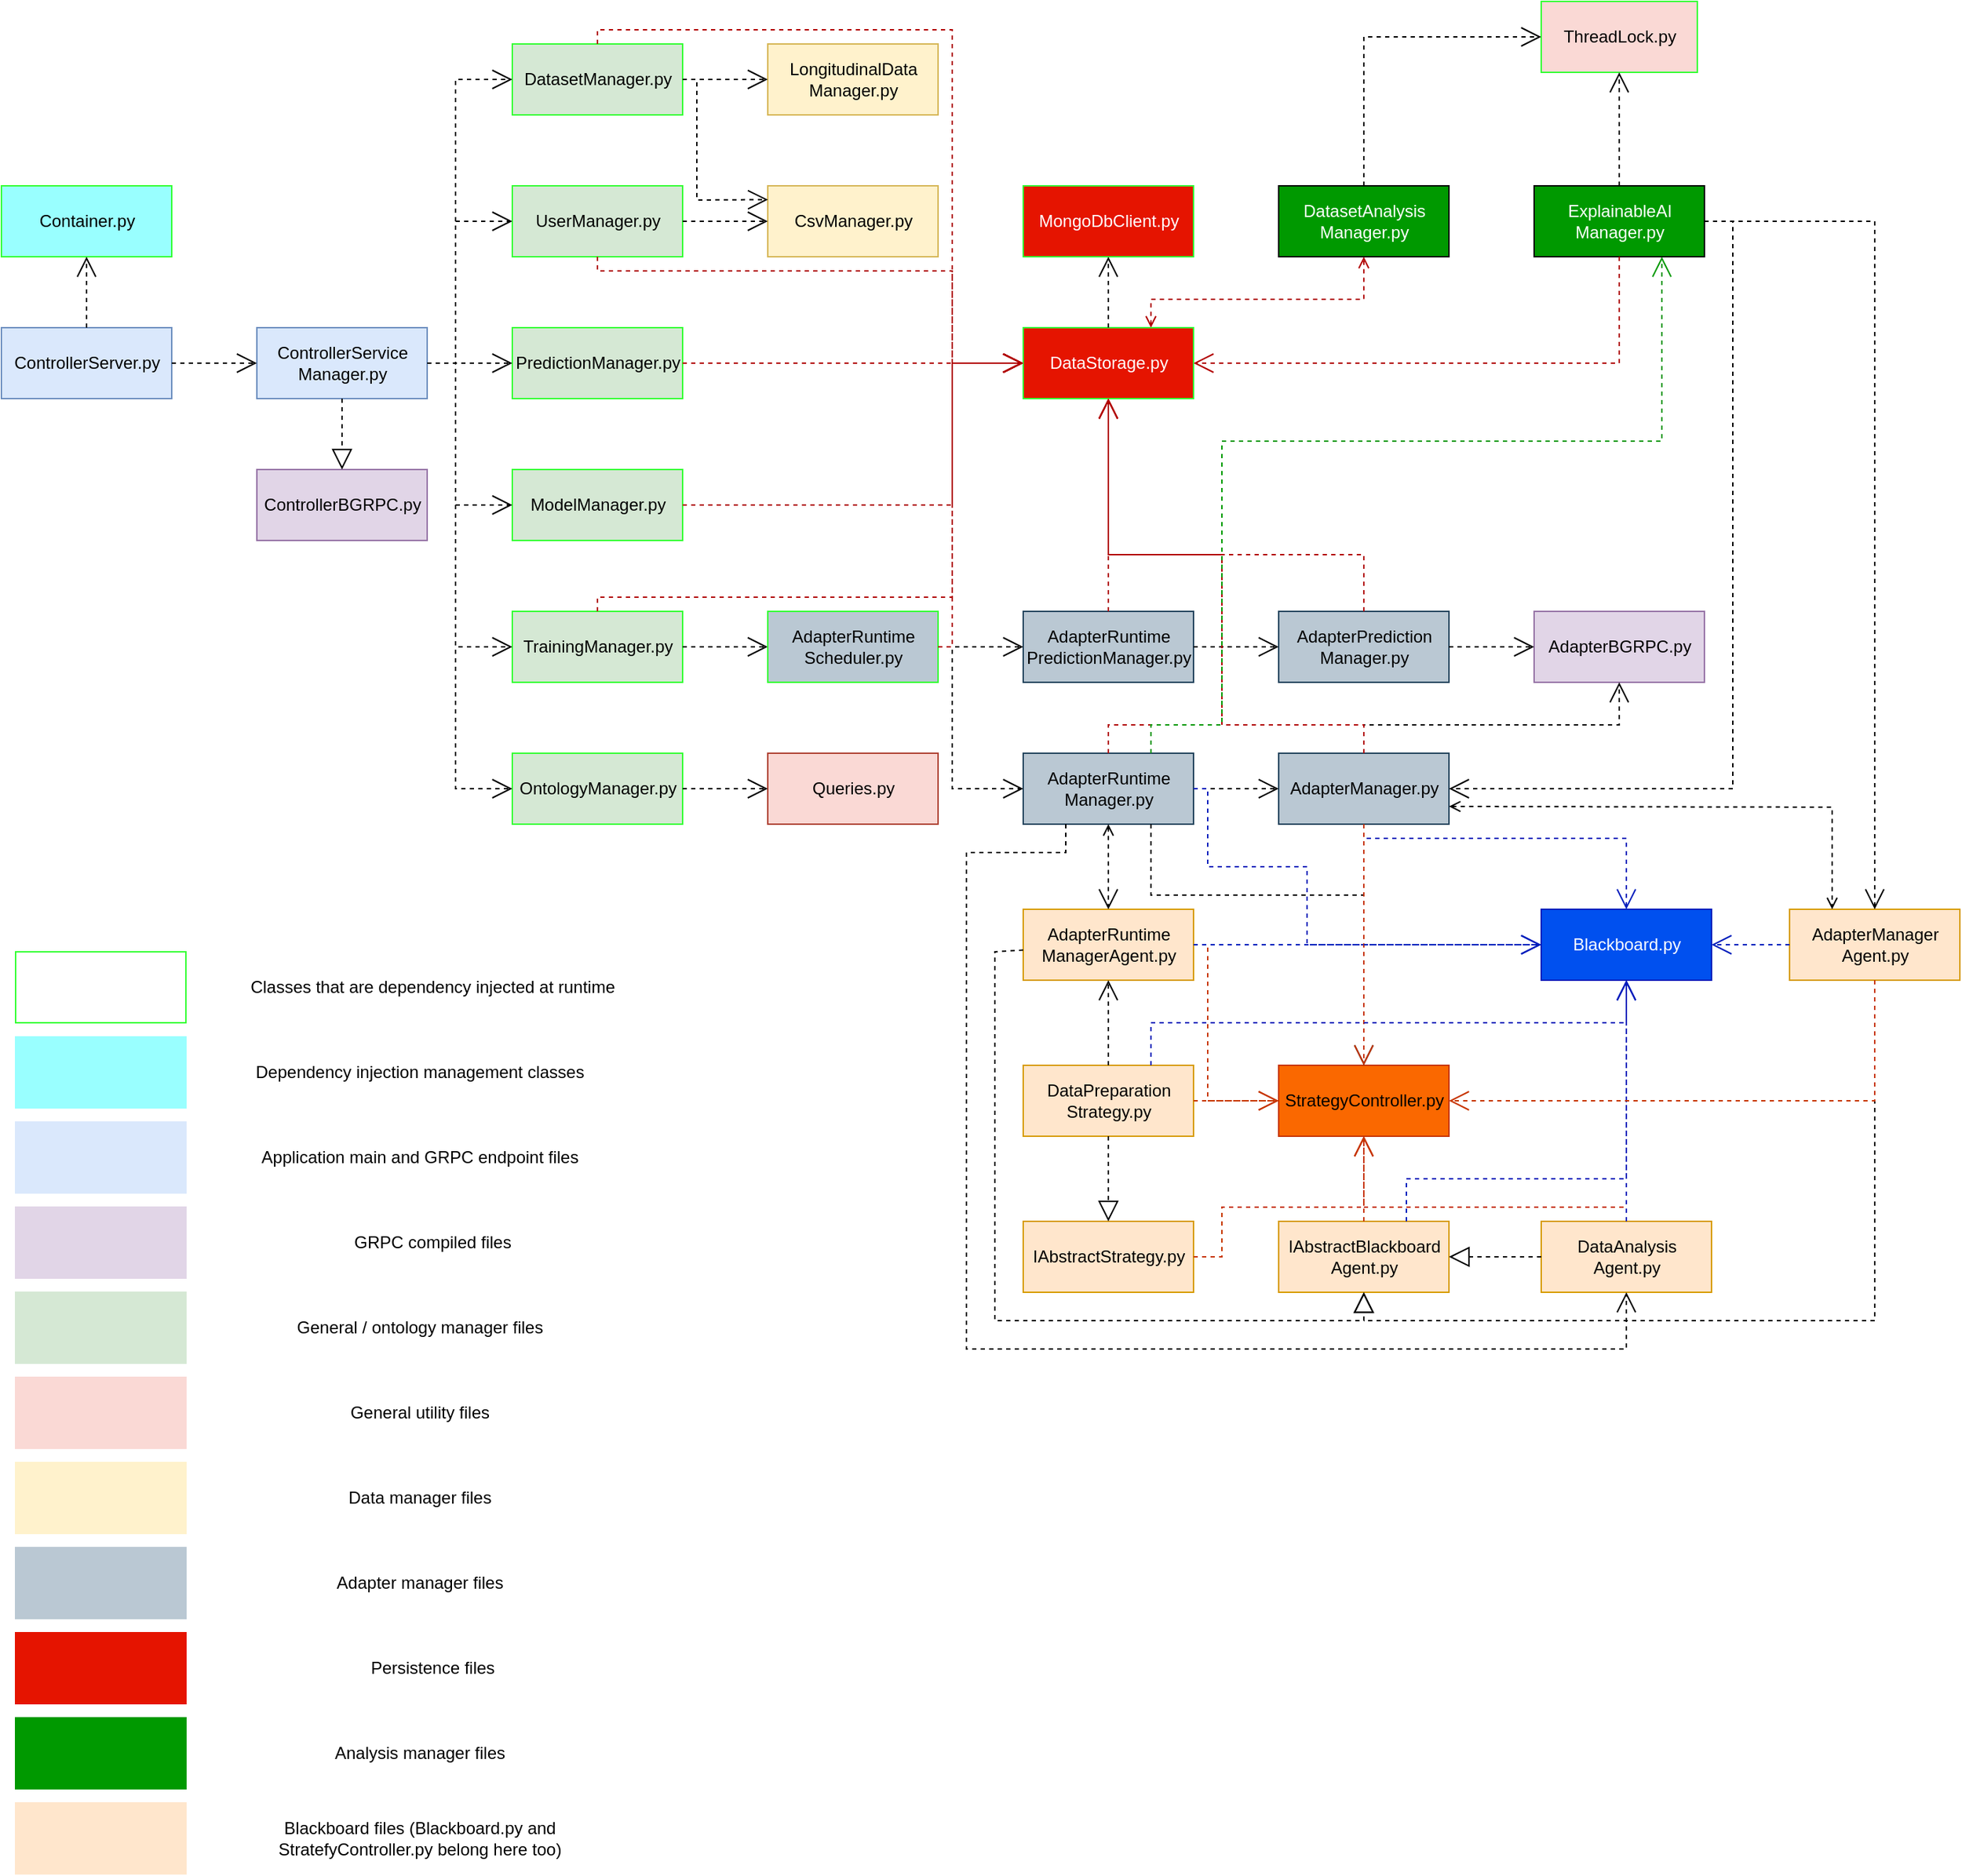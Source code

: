 <mxfile version="20.2.3" type="device"><diagram id="tjcEpFWjGVXVro5VgTkC" name="Seite-1"><mxGraphModel dx="2352" dy="1455" grid="1" gridSize="10" guides="1" tooltips="1" connect="1" arrows="1" fold="1" page="1" pageScale="1" pageWidth="827" pageHeight="1169" math="0" shadow="0"><root><mxCell id="0"/><mxCell id="1" parent="0"/><mxCell id="7xE9MWdrDau_G4mgAYLp-1" value="ControllerServer.py" style="html=1;fillColor=#dae8fc;strokeColor=#6c8ebf;" vertex="1" parent="1"><mxGeometry x="20" y="320" width="120" height="50" as="geometry"/></mxCell><mxCell id="7xE9MWdrDau_G4mgAYLp-3" value="AdapterBGRPC.py" style="html=1;fillColor=#e1d5e7;strokeColor=#9673a6;" vertex="1" parent="1"><mxGeometry x="1100" y="520" width="120" height="50" as="geometry"/></mxCell><mxCell id="7xE9MWdrDau_G4mgAYLp-4" value="ControllerBGRPC.py" style="html=1;fillColor=#e1d5e7;strokeColor=#9673a6;" vertex="1" parent="1"><mxGeometry x="200" y="420" width="120" height="50" as="geometry"/></mxCell><mxCell id="7xE9MWdrDau_G4mgAYLp-5" value="Container.py" style="html=1;fillColor=#99FFFF;strokeColor=#33FF33;" vertex="1" parent="1"><mxGeometry x="20" y="220" width="120" height="50" as="geometry"/></mxCell><mxCell id="7xE9MWdrDau_G4mgAYLp-6" value="" style="endArrow=open;endSize=12;dashed=1;html=1;rounded=0;" edge="1" parent="1" source="7xE9MWdrDau_G4mgAYLp-1" target="7xE9MWdrDau_G4mgAYLp-5"><mxGeometry width="160" relative="1" as="geometry"><mxPoint x="59.5" y="320" as="sourcePoint"/><mxPoint x="59.5" y="260" as="targetPoint"/></mxGeometry></mxCell><mxCell id="7xE9MWdrDau_G4mgAYLp-7" value="ControllerService&lt;br&gt;Manager.py" style="html=1;fillColor=#dae8fc;strokeColor=#6c8ebf;" vertex="1" parent="1"><mxGeometry x="200" y="320" width="120" height="50" as="geometry"/></mxCell><mxCell id="7xE9MWdrDau_G4mgAYLp-8" value="" style="endArrow=open;endSize=12;dashed=1;html=1;rounded=0;" edge="1" parent="1" source="7xE9MWdrDau_G4mgAYLp-1" target="7xE9MWdrDau_G4mgAYLp-7"><mxGeometry width="160" relative="1" as="geometry"><mxPoint x="120" y="410" as="sourcePoint"/><mxPoint x="280" y="410" as="targetPoint"/></mxGeometry></mxCell><mxCell id="7xE9MWdrDau_G4mgAYLp-9" value="" style="endArrow=block;dashed=1;endFill=0;endSize=12;html=1;rounded=0;" edge="1" parent="1" source="7xE9MWdrDau_G4mgAYLp-7" target="7xE9MWdrDau_G4mgAYLp-4"><mxGeometry width="160" relative="1" as="geometry"><mxPoint x="80" y="450" as="sourcePoint"/><mxPoint x="240" y="450" as="targetPoint"/></mxGeometry></mxCell><mxCell id="7xE9MWdrDau_G4mgAYLp-11" value="DatasetManager.py" style="html=1;fillColor=#d5e8d4;strokeColor=#33FF33;" vertex="1" parent="1"><mxGeometry x="380" y="120" width="120" height="50" as="geometry"/></mxCell><mxCell id="7xE9MWdrDau_G4mgAYLp-12" value="ModelManager.py" style="html=1;fillColor=#d5e8d4;strokeColor=#33FF33;" vertex="1" parent="1"><mxGeometry x="380" y="420" width="120" height="50" as="geometry"/></mxCell><mxCell id="7xE9MWdrDau_G4mgAYLp-13" value="PredictionManager.py" style="html=1;fillColor=#d5e8d4;strokeColor=#33FF33;" vertex="1" parent="1"><mxGeometry x="380" y="320" width="120" height="50" as="geometry"/></mxCell><mxCell id="7xE9MWdrDau_G4mgAYLp-14" value="TrainingManager.py" style="html=1;fillColor=#d5e8d4;strokeColor=#33FF33;" vertex="1" parent="1"><mxGeometry x="380" y="520" width="120" height="50" as="geometry"/></mxCell><mxCell id="7xE9MWdrDau_G4mgAYLp-16" value="UserManager.py" style="html=1;fillColor=#d5e8d4;strokeColor=#33FF33;" vertex="1" parent="1"><mxGeometry x="380" y="220" width="120" height="50" as="geometry"/></mxCell><mxCell id="7xE9MWdrDau_G4mgAYLp-17" value="" style="endArrow=open;endSize=12;dashed=1;html=1;rounded=0;" edge="1" parent="1" source="7xE9MWdrDau_G4mgAYLp-7" target="7xE9MWdrDau_G4mgAYLp-13"><mxGeometry width="160" relative="1" as="geometry"><mxPoint x="330" y="360" as="sourcePoint"/><mxPoint x="490" y="360" as="targetPoint"/></mxGeometry></mxCell><mxCell id="7xE9MWdrDau_G4mgAYLp-18" value="" style="endArrow=open;endSize=12;dashed=1;html=1;rounded=0;entryX=0;entryY=0.5;entryDx=0;entryDy=0;" edge="1" parent="1" source="7xE9MWdrDau_G4mgAYLp-7" target="7xE9MWdrDau_G4mgAYLp-14"><mxGeometry width="160" relative="1" as="geometry"><mxPoint x="340" y="470" as="sourcePoint"/><mxPoint x="370" y="545" as="targetPoint"/><Array as="points"><mxPoint x="340" y="345"/><mxPoint x="340" y="545"/></Array></mxGeometry></mxCell><mxCell id="7xE9MWdrDau_G4mgAYLp-19" value="" style="endArrow=open;endSize=12;dashed=1;html=1;rounded=0;" edge="1" parent="1" source="7xE9MWdrDau_G4mgAYLp-7" target="7xE9MWdrDau_G4mgAYLp-12"><mxGeometry width="160" relative="1" as="geometry"><mxPoint x="310" y="260" as="sourcePoint"/><mxPoint x="370" y="445" as="targetPoint"/><Array as="points"><mxPoint x="340" y="345"/><mxPoint x="340" y="445"/></Array></mxGeometry></mxCell><mxCell id="7xE9MWdrDau_G4mgAYLp-20" value="" style="endArrow=open;endSize=12;dashed=1;html=1;rounded=0;" edge="1" parent="1" source="7xE9MWdrDau_G4mgAYLp-7" target="7xE9MWdrDau_G4mgAYLp-11"><mxGeometry width="160" relative="1" as="geometry"><mxPoint x="350" y="310" as="sourcePoint"/><mxPoint x="510" y="310" as="targetPoint"/><Array as="points"><mxPoint x="340" y="345"/><mxPoint x="340" y="145"/></Array></mxGeometry></mxCell><mxCell id="7xE9MWdrDau_G4mgAYLp-21" value="" style="endArrow=open;endSize=12;dashed=1;html=1;rounded=0;" edge="1" parent="1" source="7xE9MWdrDau_G4mgAYLp-7" target="7xE9MWdrDau_G4mgAYLp-16"><mxGeometry width="160" relative="1" as="geometry"><mxPoint x="310" y="270" as="sourcePoint"/><mxPoint x="370" y="245" as="targetPoint"/><Array as="points"><mxPoint x="340" y="345"/><mxPoint x="340" y="245"/></Array></mxGeometry></mxCell><mxCell id="7xE9MWdrDau_G4mgAYLp-22" value="DataStorage.py" style="html=1;fillColor=#e51400;strokeColor=#33FF33;fontColor=#ffffff;" vertex="1" parent="1"><mxGeometry x="740" y="320" width="120" height="50" as="geometry"/></mxCell><mxCell id="7xE9MWdrDau_G4mgAYLp-23" value="MongoDbClient.py" style="html=1;fillColor=#e51400;strokeColor=#33FF33;fontColor=#ffffff;" vertex="1" parent="1"><mxGeometry x="740" y="220" width="120" height="50" as="geometry"/></mxCell><mxCell id="7xE9MWdrDau_G4mgAYLp-24" value="OntologyManager.py" style="html=1;fillColor=#d5e8d4;strokeColor=#33FF33;" vertex="1" parent="1"><mxGeometry x="380" y="620" width="120" height="50" as="geometry"/></mxCell><mxCell id="7xE9MWdrDau_G4mgAYLp-25" value="" style="endArrow=open;endSize=12;dashed=1;html=1;rounded=0;" edge="1" parent="1" source="7xE9MWdrDau_G4mgAYLp-7" target="7xE9MWdrDau_G4mgAYLp-24"><mxGeometry width="160" relative="1" as="geometry"><mxPoint x="330" y="580" as="sourcePoint"/><mxPoint x="490" y="580" as="targetPoint"/><Array as="points"><mxPoint x="340" y="345"/><mxPoint x="340" y="645"/></Array></mxGeometry></mxCell><mxCell id="7xE9MWdrDau_G4mgAYLp-27" value="Queries.py" style="html=1;fillColor=#fad9d5;strokeColor=#ae4132;" vertex="1" parent="1"><mxGeometry x="560" y="620" width="120" height="50" as="geometry"/></mxCell><mxCell id="7xE9MWdrDau_G4mgAYLp-28" value="" style="endArrow=open;endSize=12;dashed=1;html=1;rounded=0;" edge="1" parent="1" source="7xE9MWdrDau_G4mgAYLp-24" target="7xE9MWdrDau_G4mgAYLp-27"><mxGeometry width="160" relative="1" as="geometry"><mxPoint x="470" y="700" as="sourcePoint"/><mxPoint x="630" y="700" as="targetPoint"/></mxGeometry></mxCell><mxCell id="7xE9MWdrDau_G4mgAYLp-29" value="CsvManager.py" style="html=1;fillColor=#fff2cc;strokeColor=#d6b656;" vertex="1" parent="1"><mxGeometry x="560" y="220" width="120" height="50" as="geometry"/></mxCell><mxCell id="7xE9MWdrDau_G4mgAYLp-30" value="LongitudinalData&lt;br&gt;Manager.py" style="html=1;fillColor=#fff2cc;strokeColor=#d6b656;" vertex="1" parent="1"><mxGeometry x="560" y="120" width="120" height="50" as="geometry"/></mxCell><mxCell id="7xE9MWdrDau_G4mgAYLp-31" value="" style="endArrow=open;endSize=12;dashed=1;html=1;rounded=0;entryX=0.001;entryY=0.194;entryDx=0;entryDy=0;entryPerimeter=0;" edge="1" parent="1" source="7xE9MWdrDau_G4mgAYLp-11" target="7xE9MWdrDau_G4mgAYLp-29"><mxGeometry width="160" relative="1" as="geometry"><mxPoint x="560" y="240" as="sourcePoint"/><mxPoint x="720" y="240" as="targetPoint"/><Array as="points"><mxPoint x="510" y="145"/><mxPoint x="510" y="230"/></Array></mxGeometry></mxCell><mxCell id="7xE9MWdrDau_G4mgAYLp-32" value="" style="endArrow=open;endSize=12;dashed=1;html=1;rounded=0;" edge="1" parent="1" source="7xE9MWdrDau_G4mgAYLp-16" target="7xE9MWdrDau_G4mgAYLp-29"><mxGeometry width="160" relative="1" as="geometry"><mxPoint x="610" y="380" as="sourcePoint"/><mxPoint x="770" y="380" as="targetPoint"/></mxGeometry></mxCell><mxCell id="7xE9MWdrDau_G4mgAYLp-33" value="" style="endArrow=open;endSize=12;dashed=1;html=1;rounded=0;" edge="1" parent="1" source="7xE9MWdrDau_G4mgAYLp-11" target="7xE9MWdrDau_G4mgAYLp-30"><mxGeometry width="160" relative="1" as="geometry"><mxPoint x="580" y="280" as="sourcePoint"/><mxPoint x="740" y="280" as="targetPoint"/><Array as="points"><mxPoint x="520" y="145"/></Array><mxPoint as="offset"/></mxGeometry></mxCell><mxCell id="7xE9MWdrDau_G4mgAYLp-35" value="" style="endArrow=open;endSize=12;dashed=1;html=1;rounded=0;" edge="1" parent="1" source="7xE9MWdrDau_G4mgAYLp-14" target="7xE9MWdrDau_G4mgAYLp-53"><mxGeometry width="160" relative="1" as="geometry"><mxPoint x="600" y="410" as="sourcePoint"/><mxPoint x="560" y="545" as="targetPoint"/></mxGeometry></mxCell><mxCell id="7xE9MWdrDau_G4mgAYLp-36" value="" style="endArrow=open;endSize=12;dashed=1;html=1;rounded=0;" edge="1" parent="1" source="7xE9MWdrDau_G4mgAYLp-22" target="7xE9MWdrDau_G4mgAYLp-23"><mxGeometry width="160" relative="1" as="geometry"><mxPoint x="640" y="360" as="sourcePoint"/><mxPoint x="800" y="360" as="targetPoint"/></mxGeometry></mxCell><mxCell id="7xE9MWdrDau_G4mgAYLp-37" value="" style="endArrow=open;endSize=12;dashed=1;html=1;rounded=0;fillColor=#e51400;strokeColor=#B20000;" edge="1" parent="1" source="7xE9MWdrDau_G4mgAYLp-13" target="7xE9MWdrDau_G4mgAYLp-22"><mxGeometry width="160" relative="1" as="geometry"><mxPoint x="560" y="340" as="sourcePoint"/><mxPoint x="720" y="340" as="targetPoint"/></mxGeometry></mxCell><mxCell id="7xE9MWdrDau_G4mgAYLp-38" value="" style="endArrow=open;endSize=12;dashed=1;html=1;rounded=0;fillColor=#e51400;strokeColor=#B20000;" edge="1" parent="1" source="7xE9MWdrDau_G4mgAYLp-16" target="7xE9MWdrDau_G4mgAYLp-22"><mxGeometry width="160" relative="1" as="geometry"><mxPoint x="550" y="390" as="sourcePoint"/><mxPoint x="710" y="390" as="targetPoint"/><Array as="points"><mxPoint x="440" y="280"/><mxPoint x="690" y="280"/><mxPoint x="690" y="345"/></Array></mxGeometry></mxCell><mxCell id="7xE9MWdrDau_G4mgAYLp-39" value="" style="endArrow=open;endSize=12;dashed=1;html=1;rounded=0;fillColor=#e51400;strokeColor=#B20000;" edge="1" parent="1" source="7xE9MWdrDau_G4mgAYLp-11" target="7xE9MWdrDau_G4mgAYLp-22"><mxGeometry x="-0.29" width="160" relative="1" as="geometry"><mxPoint x="530" y="320" as="sourcePoint"/><mxPoint x="690" y="320" as="targetPoint"/><Array as="points"><mxPoint x="440" y="110"/><mxPoint x="690" y="110"/><mxPoint x="690" y="345"/></Array><mxPoint as="offset"/></mxGeometry></mxCell><mxCell id="7xE9MWdrDau_G4mgAYLp-42" value="" style="endArrow=open;endSize=12;dashed=1;html=1;rounded=0;fillColor=#e51400;strokeColor=#B20000;" edge="1" parent="1" source="7xE9MWdrDau_G4mgAYLp-12" target="7xE9MWdrDau_G4mgAYLp-22"><mxGeometry x="-0.333" y="5" width="160" relative="1" as="geometry"><mxPoint x="560" y="440" as="sourcePoint"/><mxPoint x="720" y="440" as="targetPoint"/><Array as="points"><mxPoint x="690" y="445"/><mxPoint x="690" y="345"/></Array><mxPoint as="offset"/></mxGeometry></mxCell><mxCell id="7xE9MWdrDau_G4mgAYLp-43" value="" style="endArrow=open;endSize=12;dashed=1;html=1;rounded=0;fillColor=#e51400;strokeColor=#B20000;" edge="1" parent="1" source="7xE9MWdrDau_G4mgAYLp-14" target="7xE9MWdrDau_G4mgAYLp-22"><mxGeometry x="-0.226" width="160" relative="1" as="geometry"><mxPoint x="460" y="490" as="sourcePoint"/><mxPoint x="620" y="490" as="targetPoint"/><Array as="points"><mxPoint x="440" y="510"/><mxPoint x="690" y="510"/><mxPoint x="690" y="345"/></Array><mxPoint as="offset"/></mxGeometry></mxCell><mxCell id="7xE9MWdrDau_G4mgAYLp-44" value="DatasetAnalysis&lt;br&gt;Manager.py" style="html=1;fillColor=#009900;fontColor=#FFFFFF;" vertex="1" parent="1"><mxGeometry x="920" y="220" width="120" height="50" as="geometry"/></mxCell><mxCell id="7xE9MWdrDau_G4mgAYLp-45" value="" style="endArrow=open;dashed=1;html=1;rounded=0;startArrow=open;startFill=0;exitX=0.75;exitY=0;exitDx=0;exitDy=0;fillColor=#e51400;strokeColor=#B20000;" edge="1" parent="1" source="7xE9MWdrDau_G4mgAYLp-22" target="7xE9MWdrDau_G4mgAYLp-44"><mxGeometry width="160" relative="1" as="geometry"><mxPoint x="930" y="400" as="sourcePoint"/><mxPoint x="1090" y="400" as="targetPoint"/><Array as="points"><mxPoint x="830" y="300"/><mxPoint x="980" y="300"/></Array></mxGeometry></mxCell><mxCell id="7xE9MWdrDau_G4mgAYLp-46" value="ExplainableAI&lt;br&gt;Manager.py" style="html=1;fillColor=#009900;fontColor=#FFFFFF;" vertex="1" parent="1"><mxGeometry x="1100" y="220" width="120" height="50" as="geometry"/></mxCell><mxCell id="7xE9MWdrDau_G4mgAYLp-48" value="" style="endArrow=open;endSize=12;dashed=1;html=1;rounded=0;fillColor=#e51400;strokeColor=#B20000;" edge="1" parent="1" source="7xE9MWdrDau_G4mgAYLp-46" target="7xE9MWdrDau_G4mgAYLp-22"><mxGeometry width="160" relative="1" as="geometry"><mxPoint x="890" y="370" as="sourcePoint"/><mxPoint x="1050" y="370" as="targetPoint"/><Array as="points"><mxPoint x="1160" y="345"/></Array></mxGeometry></mxCell><mxCell id="7xE9MWdrDau_G4mgAYLp-49" value="AdapterManager.py" style="html=1;fillColor=#bac8d3;strokeColor=#23445d;" vertex="1" parent="1"><mxGeometry x="920" y="620" width="120" height="50" as="geometry"/></mxCell><mxCell id="7xE9MWdrDau_G4mgAYLp-51" value="" style="endArrow=open;endSize=12;dashed=1;html=1;rounded=0;startArrow=none;startFill=0;" edge="1" parent="1" source="7xE9MWdrDau_G4mgAYLp-46" target="7xE9MWdrDau_G4mgAYLp-49"><mxGeometry width="160" relative="1" as="geometry"><mxPoint x="880" y="410" as="sourcePoint"/><mxPoint x="1040" y="410" as="targetPoint"/><Array as="points"><mxPoint x="1240" y="245"/><mxPoint x="1240" y="645"/></Array></mxGeometry></mxCell><mxCell id="7xE9MWdrDau_G4mgAYLp-53" value="AdapterRuntime&lt;br&gt;Scheduler.py" style="html=1;fillColor=#bac8d3;strokeColor=#33FF33;" vertex="1" parent="1"><mxGeometry x="560" y="520" width="120" height="50" as="geometry"/></mxCell><mxCell id="7xE9MWdrDau_G4mgAYLp-54" value="AdapterRuntime&lt;br&gt;Manager.py" style="html=1;fillColor=#bac8d3;strokeColor=#23445d;" vertex="1" parent="1"><mxGeometry x="740" y="620" width="120" height="50" as="geometry"/></mxCell><mxCell id="7xE9MWdrDau_G4mgAYLp-56" value="AdapterPrediction&lt;br&gt;Manager.py" style="html=1;fillColor=#bac8d3;strokeColor=#23445d;" vertex="1" parent="1"><mxGeometry x="920" y="520" width="120" height="50" as="geometry"/></mxCell><mxCell id="7xE9MWdrDau_G4mgAYLp-57" value="AdapterRuntime&lt;br&gt;PredictionManager.py" style="html=1;fillColor=#bac8d3;strokeColor=#23445d;" vertex="1" parent="1"><mxGeometry x="740" y="520" width="120" height="50" as="geometry"/></mxCell><mxCell id="7xE9MWdrDau_G4mgAYLp-58" value="Blackboard.py" style="html=1;fillColor=#0050ef;strokeColor=#001DBC;fontColor=#ffffff;" vertex="1" parent="1"><mxGeometry x="1105" y="730" width="120" height="50" as="geometry"/></mxCell><mxCell id="7xE9MWdrDau_G4mgAYLp-59" value="StrategyController.py" style="html=1;fillColor=#fa6800;strokeColor=#C73500;fontColor=#000000;" vertex="1" parent="1"><mxGeometry x="920" y="840" width="120" height="50" as="geometry"/></mxCell><mxCell id="7xE9MWdrDau_G4mgAYLp-60" value="IAbstractStrategy.py" style="html=1;fillColor=#ffe6cc;strokeColor=#d79b00;" vertex="1" parent="1"><mxGeometry x="740" y="950" width="120" height="50" as="geometry"/></mxCell><mxCell id="7xE9MWdrDau_G4mgAYLp-61" value="DataPreparation&lt;br&gt;Strategy.py" style="html=1;fillColor=#ffe6cc;strokeColor=#d79b00;" vertex="1" parent="1"><mxGeometry x="740" y="840" width="120" height="50" as="geometry"/></mxCell><mxCell id="7xE9MWdrDau_G4mgAYLp-62" value="IAbstractBlackboard&lt;br&gt;Agent.py" style="html=1;fillColor=#ffe6cc;strokeColor=#d79b00;" vertex="1" parent="1"><mxGeometry x="920" y="950" width="120" height="50" as="geometry"/></mxCell><mxCell id="7xE9MWdrDau_G4mgAYLp-63" value="DataAnalysis&lt;br&gt;Agent.py" style="html=1;fillColor=#ffe6cc;strokeColor=#d79b00;" vertex="1" parent="1"><mxGeometry x="1105" y="950" width="120" height="50" as="geometry"/></mxCell><mxCell id="7xE9MWdrDau_G4mgAYLp-64" value="AdapterRuntime&lt;br&gt;ManagerAgent.py" style="html=1;fillColor=#ffe6cc;strokeColor=#d79b00;" vertex="1" parent="1"><mxGeometry x="740" y="730" width="120" height="50" as="geometry"/></mxCell><mxCell id="7xE9MWdrDau_G4mgAYLp-65" value="AdapterManager&lt;br&gt;Agent.py" style="html=1;fillColor=#ffe6cc;strokeColor=#d79b00;" vertex="1" parent="1"><mxGeometry x="1280" y="730" width="120" height="50" as="geometry"/></mxCell><mxCell id="7xE9MWdrDau_G4mgAYLp-66" value="" style="endArrow=block;dashed=1;endFill=0;endSize=12;html=1;rounded=0;" edge="1" parent="1" source="7xE9MWdrDau_G4mgAYLp-65" target="7xE9MWdrDau_G4mgAYLp-62"><mxGeometry width="160" relative="1" as="geometry"><mxPoint x="1900" y="770" as="sourcePoint"/><mxPoint x="2060" y="770" as="targetPoint"/><Array as="points"><mxPoint x="1340" y="1020"/><mxPoint x="980" y="1020"/></Array></mxGeometry></mxCell><mxCell id="7xE9MWdrDau_G4mgAYLp-67" value="" style="endArrow=block;dashed=1;endFill=0;endSize=12;html=1;rounded=0;" edge="1" parent="1" source="7xE9MWdrDau_G4mgAYLp-64" target="7xE9MWdrDau_G4mgAYLp-62"><mxGeometry width="160" relative="1" as="geometry"><mxPoint x="1800" y="650" as="sourcePoint"/><mxPoint x="1960" y="650" as="targetPoint"/><Array as="points"><mxPoint x="720" y="760"/><mxPoint x="720" y="1020"/><mxPoint x="980" y="1020"/></Array></mxGeometry></mxCell><mxCell id="7xE9MWdrDau_G4mgAYLp-68" value="" style="endArrow=block;dashed=1;endFill=0;endSize=12;html=1;rounded=0;" edge="1" parent="1" source="7xE9MWdrDau_G4mgAYLp-63" target="7xE9MWdrDau_G4mgAYLp-62"><mxGeometry width="160" relative="1" as="geometry"><mxPoint x="1840" y="680" as="sourcePoint"/><mxPoint x="2000" y="680" as="targetPoint"/></mxGeometry></mxCell><mxCell id="7xE9MWdrDau_G4mgAYLp-69" value="" style="endArrow=block;dashed=1;endFill=0;endSize=12;html=1;rounded=0;" edge="1" parent="1" source="7xE9MWdrDau_G4mgAYLp-61" target="7xE9MWdrDau_G4mgAYLp-60"><mxGeometry width="160" relative="1" as="geometry"><mxPoint x="1370" y="660" as="sourcePoint"/><mxPoint x="1530" y="660" as="targetPoint"/></mxGeometry></mxCell><mxCell id="7xE9MWdrDau_G4mgAYLp-70" value="" style="endArrow=open;endSize=12;dashed=1;html=1;rounded=0;fillColor=#fa6800;strokeColor=#C73500;" edge="1" parent="1" source="7xE9MWdrDau_G4mgAYLp-62" target="7xE9MWdrDau_G4mgAYLp-59"><mxGeometry width="160" relative="1" as="geometry"><mxPoint x="1480" y="750" as="sourcePoint"/><mxPoint x="1640" y="750" as="targetPoint"/></mxGeometry></mxCell><mxCell id="7xE9MWdrDau_G4mgAYLp-72" value="" style="endArrow=open;endSize=12;dashed=1;html=1;rounded=0;exitX=0.75;exitY=0;exitDx=0;exitDy=0;fillColor=#0050ef;strokeColor=#001DBC;" edge="1" parent="1" source="7xE9MWdrDau_G4mgAYLp-62" target="7xE9MWdrDau_G4mgAYLp-58"><mxGeometry width="160" relative="1" as="geometry"><mxPoint x="1520" y="770" as="sourcePoint"/><mxPoint x="1680" y="770" as="targetPoint"/><Array as="points"><mxPoint x="1010" y="920"/><mxPoint x="1165" y="920"/></Array></mxGeometry></mxCell><mxCell id="7xE9MWdrDau_G4mgAYLp-73" value="" style="endArrow=open;endSize=12;dashed=1;html=1;rounded=0;fillColor=#fa6800;strokeColor=#C73500;" edge="1" parent="1" source="7xE9MWdrDau_G4mgAYLp-60" target="7xE9MWdrDau_G4mgAYLp-59"><mxGeometry width="160" relative="1" as="geometry"><mxPoint x="1590" y="770" as="sourcePoint"/><mxPoint x="1750" y="770" as="targetPoint"/><Array as="points"><mxPoint x="880" y="975"/><mxPoint x="880" y="940"/><mxPoint x="980" y="940"/></Array></mxGeometry></mxCell><mxCell id="7xE9MWdrDau_G4mgAYLp-75" value="" style="endArrow=open;endSize=12;dashed=1;html=1;rounded=0;" edge="1" parent="1" source="7xE9MWdrDau_G4mgAYLp-46" target="7xE9MWdrDau_G4mgAYLp-65"><mxGeometry width="160" relative="1" as="geometry"><mxPoint x="1380" y="260" as="sourcePoint"/><mxPoint x="1540" y="260" as="targetPoint"/><Array as="points"><mxPoint x="1340" y="245"/></Array></mxGeometry></mxCell><mxCell id="7xE9MWdrDau_G4mgAYLp-87" value="" style="endArrow=open;endSize=12;dashed=1;html=1;rounded=0;" edge="1" parent="1" source="7xE9MWdrDau_G4mgAYLp-53" target="7xE9MWdrDau_G4mgAYLp-57"><mxGeometry width="160" relative="1" as="geometry"><mxPoint x="700" y="600" as="sourcePoint"/><mxPoint x="860" y="600" as="targetPoint"/></mxGeometry></mxCell><mxCell id="7xE9MWdrDau_G4mgAYLp-88" value="" style="endArrow=open;endSize=12;dashed=1;html=1;rounded=0;" edge="1" parent="1" source="7xE9MWdrDau_G4mgAYLp-57" target="7xE9MWdrDau_G4mgAYLp-56"><mxGeometry width="160" relative="1" as="geometry"><mxPoint x="830" y="600" as="sourcePoint"/><mxPoint x="990" y="600" as="targetPoint"/></mxGeometry></mxCell><mxCell id="7xE9MWdrDau_G4mgAYLp-89" value="" style="endArrow=open;endSize=12;dashed=1;html=1;rounded=0;" edge="1" parent="1" source="7xE9MWdrDau_G4mgAYLp-54" target="7xE9MWdrDau_G4mgAYLp-49"><mxGeometry width="160" relative="1" as="geometry"><mxPoint x="870" y="630" as="sourcePoint"/><mxPoint x="1030" y="630" as="targetPoint"/></mxGeometry></mxCell><mxCell id="7xE9MWdrDau_G4mgAYLp-90" value="" style="endArrow=open;endSize=12;dashed=1;html=1;rounded=0;" edge="1" parent="1" source="7xE9MWdrDau_G4mgAYLp-53" target="7xE9MWdrDau_G4mgAYLp-54"><mxGeometry width="160" relative="1" as="geometry"><mxPoint x="730" y="600" as="sourcePoint"/><mxPoint x="890" y="600" as="targetPoint"/><Array as="points"><mxPoint x="690" y="545"/><mxPoint x="690" y="645"/></Array></mxGeometry></mxCell><mxCell id="7xE9MWdrDau_G4mgAYLp-91" value="" style="endArrow=open;endSize=12;dashed=1;html=1;rounded=0;fillColor=#e51400;strokeColor=#B20000;" edge="1" parent="1" source="7xE9MWdrDau_G4mgAYLp-53" target="7xE9MWdrDau_G4mgAYLp-22"><mxGeometry x="-0.808" width="160" relative="1" as="geometry"><mxPoint x="790" y="480" as="sourcePoint"/><mxPoint x="950" y="480" as="targetPoint"/><Array as="points"><mxPoint x="690" y="545"/><mxPoint x="690" y="345"/></Array><mxPoint as="offset"/></mxGeometry></mxCell><mxCell id="7xE9MWdrDau_G4mgAYLp-92" value="" style="endArrow=open;endSize=12;dashed=1;html=1;rounded=0;fillColor=#e51400;strokeColor=#B20000;" edge="1" parent="1" source="7xE9MWdrDau_G4mgAYLp-57" target="7xE9MWdrDau_G4mgAYLp-22"><mxGeometry width="160" relative="1" as="geometry"><mxPoint x="860" y="480" as="sourcePoint"/><mxPoint x="1020" y="480" as="targetPoint"/></mxGeometry></mxCell><mxCell id="7xE9MWdrDau_G4mgAYLp-93" value="" style="endArrow=open;endSize=12;dashed=1;html=1;rounded=0;fillColor=#e51400;strokeColor=#B20000;" edge="1" parent="1" source="7xE9MWdrDau_G4mgAYLp-56" target="7xE9MWdrDau_G4mgAYLp-22"><mxGeometry x="-0.03" y="10" width="160" relative="1" as="geometry"><mxPoint x="870" y="450" as="sourcePoint"/><mxPoint x="1030" y="450" as="targetPoint"/><Array as="points"><mxPoint x="980" y="480"/><mxPoint x="800" y="480"/></Array><mxPoint as="offset"/></mxGeometry></mxCell><mxCell id="7xE9MWdrDau_G4mgAYLp-94" value="" style="endArrow=open;endSize=12;dashed=1;html=1;rounded=0;" edge="1" parent="1" source="7xE9MWdrDau_G4mgAYLp-56" target="7xE9MWdrDau_G4mgAYLp-3"><mxGeometry width="160" relative="1" as="geometry"><mxPoint x="1110" y="600" as="sourcePoint"/><mxPoint x="1270" y="600" as="targetPoint"/></mxGeometry></mxCell><mxCell id="7xE9MWdrDau_G4mgAYLp-95" value="" style="endArrow=open;endSize=12;dashed=1;html=1;rounded=0;" edge="1" parent="1" source="7xE9MWdrDau_G4mgAYLp-49" target="7xE9MWdrDau_G4mgAYLp-3"><mxGeometry width="160" relative="1" as="geometry"><mxPoint x="1050" y="670" as="sourcePoint"/><mxPoint x="1210" y="670" as="targetPoint"/><Array as="points"><mxPoint x="980" y="600"/><mxPoint x="1160" y="600"/></Array></mxGeometry></mxCell><mxCell id="7xE9MWdrDau_G4mgAYLp-96" value="ThreadLock.py" style="html=1;fillColor=#fad9d5;strokeColor=#33FF33;" vertex="1" parent="1"><mxGeometry x="1105" y="90" width="110" height="50" as="geometry"/></mxCell><mxCell id="7xE9MWdrDau_G4mgAYLp-97" value="" style="endArrow=open;endSize=12;dashed=1;html=1;rounded=0;fillColor=#e51400;strokeColor=#B20000;" edge="1" parent="1" source="7xE9MWdrDau_G4mgAYLp-54" target="7xE9MWdrDau_G4mgAYLp-22"><mxGeometry width="160" relative="1" as="geometry"><mxPoint x="1120" y="740" as="sourcePoint"/><mxPoint x="1280" y="740" as="targetPoint"/><Array as="points"><mxPoint x="800" y="600"/><mxPoint x="880" y="600"/><mxPoint x="880" y="480"/><mxPoint x="800" y="480"/></Array></mxGeometry></mxCell><mxCell id="7xE9MWdrDau_G4mgAYLp-98" value="" style="endArrow=open;endSize=12;dashed=1;html=1;rounded=0;fillColor=#e51400;strokeColor=#B20000;" edge="1" parent="1" source="7xE9MWdrDau_G4mgAYLp-49" target="7xE9MWdrDau_G4mgAYLp-22"><mxGeometry width="160" relative="1" as="geometry"><mxPoint x="910" y="700" as="sourcePoint"/><mxPoint x="1070" y="700" as="targetPoint"/><Array as="points"><mxPoint x="980" y="600"/><mxPoint x="880" y="600"/><mxPoint x="880" y="480"/><mxPoint x="800" y="480"/></Array></mxGeometry></mxCell><mxCell id="7xE9MWdrDau_G4mgAYLp-99" value="" style="endArrow=open;endSize=12;dashed=1;html=1;rounded=0;fillColor=#0050ef;strokeColor=#001DBC;" edge="1" parent="1" source="7xE9MWdrDau_G4mgAYLp-54" target="7xE9MWdrDau_G4mgAYLp-58"><mxGeometry width="160" relative="1" as="geometry"><mxPoint x="1150" y="740" as="sourcePoint"/><mxPoint x="1310" y="740" as="targetPoint"/><Array as="points"><mxPoint x="870" y="645"/><mxPoint x="870" y="700"/><mxPoint x="940" y="700"/><mxPoint x="940" y="755"/></Array></mxGeometry></mxCell><mxCell id="7xE9MWdrDau_G4mgAYLp-100" value="" style="endArrow=open;endSize=12;dashed=1;html=1;rounded=0;exitX=0.75;exitY=0;exitDx=0;exitDy=0;entryX=0.75;entryY=1;entryDx=0;entryDy=0;fillColor=#a0522d;strokeColor=#009900;" edge="1" parent="1" source="7xE9MWdrDau_G4mgAYLp-54" target="7xE9MWdrDau_G4mgAYLp-46"><mxGeometry width="160" relative="1" as="geometry"><mxPoint x="910" y="740" as="sourcePoint"/><mxPoint x="1070" y="740" as="targetPoint"/><Array as="points"><mxPoint x="830" y="600"/><mxPoint x="880" y="600"/><mxPoint x="880" y="400"/><mxPoint x="1190" y="400"/></Array></mxGeometry></mxCell><mxCell id="7xE9MWdrDau_G4mgAYLp-101" value="" style="endArrow=open;endSize=12;dashed=1;html=1;rounded=0;" edge="1" parent="1" target="7xE9MWdrDau_G4mgAYLp-59"><mxGeometry width="160" relative="1" as="geometry"><mxPoint x="830" y="670" as="sourcePoint"/><mxPoint x="1040" y="770" as="targetPoint"/><Array as="points"><mxPoint x="830" y="720"/><mxPoint x="980" y="720"/></Array></mxGeometry></mxCell><mxCell id="7xE9MWdrDau_G4mgAYLp-102" value="" style="endArrow=open;endSize=12;dashed=1;html=1;rounded=0;exitX=0.25;exitY=1;exitDx=0;exitDy=0;" edge="1" parent="1" source="7xE9MWdrDau_G4mgAYLp-54" target="7xE9MWdrDau_G4mgAYLp-63"><mxGeometry width="160" relative="1" as="geometry"><mxPoint x="1160" y="510" as="sourcePoint"/><mxPoint x="1320" y="510" as="targetPoint"/><Array as="points"><mxPoint x="770" y="690"/><mxPoint x="700" y="690"/><mxPoint x="700" y="1040"/><mxPoint x="1165" y="1040"/></Array></mxGeometry></mxCell><mxCell id="7xE9MWdrDau_G4mgAYLp-103" value="" style="endArrow=open;endSize=12;dashed=1;html=1;rounded=0;startArrow=open;startFill=0;" edge="1" parent="1" source="7xE9MWdrDau_G4mgAYLp-54" target="7xE9MWdrDau_G4mgAYLp-64"><mxGeometry width="160" relative="1" as="geometry"><mxPoint x="1120" y="770" as="sourcePoint"/><mxPoint x="1280" y="770" as="targetPoint"/></mxGeometry></mxCell><mxCell id="7xE9MWdrDau_G4mgAYLp-104" value="" style="endArrow=open;endSize=6;dashed=1;html=1;rounded=0;startArrow=open;startFill=0;exitX=1;exitY=0.75;exitDx=0;exitDy=0;entryX=0.25;entryY=0;entryDx=0;entryDy=0;" edge="1" parent="1" source="7xE9MWdrDau_G4mgAYLp-49" target="7xE9MWdrDau_G4mgAYLp-65"><mxGeometry width="160" relative="1" as="geometry"><mxPoint x="940" y="850" as="sourcePoint"/><mxPoint x="1100" y="850" as="targetPoint"/><Array as="points"><mxPoint x="1310" y="658"/></Array></mxGeometry></mxCell><mxCell id="7xE9MWdrDau_G4mgAYLp-105" value="" style="endArrow=open;endSize=12;dashed=1;html=1;rounded=0;fillColor=#0050ef;strokeColor=#001DBC;" edge="1" parent="1" source="7xE9MWdrDau_G4mgAYLp-49" target="7xE9MWdrDau_G4mgAYLp-58"><mxGeometry width="160" relative="1" as="geometry"><mxPoint x="980" y="800" as="sourcePoint"/><mxPoint x="1140" y="800" as="targetPoint"/><Array as="points"><mxPoint x="980" y="680"/><mxPoint x="1165" y="680"/></Array></mxGeometry></mxCell><mxCell id="7xE9MWdrDau_G4mgAYLp-106" value="" style="endArrow=open;endSize=12;dashed=1;html=1;rounded=0;fillColor=#fa6800;strokeColor=#C73500;" edge="1" parent="1" source="7xE9MWdrDau_G4mgAYLp-49" target="7xE9MWdrDau_G4mgAYLp-59"><mxGeometry width="160" relative="1" as="geometry"><mxPoint x="1130" y="840" as="sourcePoint"/><mxPoint x="1290" y="840" as="targetPoint"/></mxGeometry></mxCell><mxCell id="7xE9MWdrDau_G4mgAYLp-107" value="" style="endArrow=open;endSize=12;dashed=1;html=1;rounded=0;" edge="1" parent="1" source="7xE9MWdrDau_G4mgAYLp-61" target="7xE9MWdrDau_G4mgAYLp-64"><mxGeometry width="160" relative="1" as="geometry"><mxPoint x="1320" y="440" as="sourcePoint"/><mxPoint x="1370" y="440" as="targetPoint"/></mxGeometry></mxCell><mxCell id="7xE9MWdrDau_G4mgAYLp-108" value="" style="endArrow=open;endSize=12;dashed=1;html=1;rounded=0;exitX=0.75;exitY=0;exitDx=0;exitDy=0;entryX=0.5;entryY=1;entryDx=0;entryDy=0;fillColor=#0050ef;strokeColor=#001DBC;" edge="1" parent="1" source="7xE9MWdrDau_G4mgAYLp-61" target="7xE9MWdrDau_G4mgAYLp-58"><mxGeometry x="-0.038" width="160" relative="1" as="geometry"><mxPoint x="1300" y="510" as="sourcePoint"/><mxPoint x="1460" y="510" as="targetPoint"/><Array as="points"><mxPoint x="830" y="810"/><mxPoint x="1165" y="810"/></Array><mxPoint as="offset"/></mxGeometry></mxCell><mxCell id="7xE9MWdrDau_G4mgAYLp-109" value="" style="endArrow=open;endSize=12;dashed=1;html=1;rounded=0;fillColor=#fa6800;strokeColor=#C73500;" edge="1" parent="1" source="7xE9MWdrDau_G4mgAYLp-61" target="7xE9MWdrDau_G4mgAYLp-59"><mxGeometry y="-15" width="160" relative="1" as="geometry"><mxPoint x="1350" y="510" as="sourcePoint"/><mxPoint x="1510" y="510" as="targetPoint"/><mxPoint as="offset"/></mxGeometry></mxCell><mxCell id="7xE9MWdrDau_G4mgAYLp-110" value="" style="endArrow=open;endSize=12;dashed=1;html=1;rounded=0;fillColor=#fa6800;strokeColor=#C73500;" edge="1" parent="1" source="7xE9MWdrDau_G4mgAYLp-63" target="7xE9MWdrDau_G4mgAYLp-59"><mxGeometry width="160" relative="1" as="geometry"><mxPoint x="1530" y="830" as="sourcePoint"/><mxPoint x="1690" y="830" as="targetPoint"/><Array as="points"><mxPoint x="1165" y="940"/><mxPoint x="980" y="940"/></Array></mxGeometry></mxCell><mxCell id="7xE9MWdrDau_G4mgAYLp-111" value="" style="endArrow=open;endSize=12;dashed=1;html=1;rounded=0;fillColor=#0050ef;strokeColor=#001DBC;" edge="1" parent="1" source="7xE9MWdrDau_G4mgAYLp-63" target="7xE9MWdrDau_G4mgAYLp-58"><mxGeometry x="-0.059" y="5" width="160" relative="1" as="geometry"><mxPoint x="1520" y="830" as="sourcePoint"/><mxPoint x="1680" y="830" as="targetPoint"/><mxPoint as="offset"/></mxGeometry></mxCell><mxCell id="7xE9MWdrDau_G4mgAYLp-112" value="" style="endArrow=open;endSize=12;dashed=1;html=1;rounded=0;fillColor=#fa6800;strokeColor=#C73500;" edge="1" parent="1" source="7xE9MWdrDau_G4mgAYLp-64" target="7xE9MWdrDau_G4mgAYLp-59"><mxGeometry width="160" relative="1" as="geometry"><mxPoint x="1080" y="890" as="sourcePoint"/><mxPoint x="1240" y="890" as="targetPoint"/><Array as="points"><mxPoint x="870" y="755"/><mxPoint x="870" y="865"/></Array></mxGeometry></mxCell><mxCell id="7xE9MWdrDau_G4mgAYLp-113" value="" style="endArrow=open;endSize=12;dashed=1;html=1;rounded=0;fillColor=#0050ef;strokeColor=#001DBC;" edge="1" parent="1" source="7xE9MWdrDau_G4mgAYLp-64" target="7xE9MWdrDau_G4mgAYLp-58"><mxGeometry width="160" relative="1" as="geometry"><mxPoint x="1190" y="850" as="sourcePoint"/><mxPoint x="1350" y="850" as="targetPoint"/></mxGeometry></mxCell><mxCell id="7xE9MWdrDau_G4mgAYLp-114" value="" style="endArrow=open;endSize=12;dashed=1;html=1;rounded=0;fillColor=#0050ef;strokeColor=#001DBC;" edge="1" parent="1" source="7xE9MWdrDau_G4mgAYLp-65" target="7xE9MWdrDau_G4mgAYLp-58"><mxGeometry width="160" relative="1" as="geometry"><mxPoint x="1520" y="870" as="sourcePoint"/><mxPoint x="1680" y="870" as="targetPoint"/></mxGeometry></mxCell><mxCell id="7xE9MWdrDau_G4mgAYLp-115" value="" style="endArrow=open;endSize=12;dashed=1;html=1;rounded=0;fillColor=#fa6800;strokeColor=#C73500;" edge="1" parent="1" source="7xE9MWdrDau_G4mgAYLp-65" target="7xE9MWdrDau_G4mgAYLp-59"><mxGeometry width="160" relative="1" as="geometry"><mxPoint x="1530" y="830" as="sourcePoint"/><mxPoint x="1690" y="830" as="targetPoint"/><Array as="points"><mxPoint x="1340" y="865"/></Array></mxGeometry></mxCell><mxCell id="7xE9MWdrDau_G4mgAYLp-116" value="" style="endArrow=open;endSize=12;dashed=1;html=1;rounded=0;" edge="1" parent="1" source="7xE9MWdrDau_G4mgAYLp-46" target="7xE9MWdrDau_G4mgAYLp-96"><mxGeometry width="160" relative="1" as="geometry"><mxPoint x="1260" y="230" as="sourcePoint"/><mxPoint x="1420" y="230" as="targetPoint"/></mxGeometry></mxCell><mxCell id="7xE9MWdrDau_G4mgAYLp-117" value="" style="endArrow=open;endSize=12;dashed=1;html=1;rounded=0;" edge="1" parent="1" source="7xE9MWdrDau_G4mgAYLp-44" target="7xE9MWdrDau_G4mgAYLp-96"><mxGeometry x="0.522" y="-55" width="160" relative="1" as="geometry"><mxPoint x="950" y="190" as="sourcePoint"/><mxPoint x="1110" y="190" as="targetPoint"/><Array as="points"><mxPoint x="980" y="115"/></Array><mxPoint as="offset"/></mxGeometry></mxCell><mxCell id="7xE9MWdrDau_G4mgAYLp-125" value="" style="html=1;fillColor=#99FFFF;strokeColor=#99FFFF;" vertex="1" parent="1"><mxGeometry x="30" y="820" width="120" height="50" as="geometry"/></mxCell><mxCell id="7xE9MWdrDau_G4mgAYLp-126" value="" style="html=1;fillColor=#DAE8FC;strokeColor=#DAE8FC;" vertex="1" parent="1"><mxGeometry x="30" y="880" width="120" height="50" as="geometry"/></mxCell><mxCell id="7xE9MWdrDau_G4mgAYLp-127" value="Dependency injection management classes" style="text;html=1;strokeColor=none;fillColor=none;align=center;verticalAlign=middle;whiteSpace=wrap;rounded=0;" vertex="1" parent="1"><mxGeometry x="170" y="830" width="290" height="30" as="geometry"/></mxCell><mxCell id="7xE9MWdrDau_G4mgAYLp-128" value="Application main and GRPC endpoint files" style="text;html=1;strokeColor=none;fillColor=none;align=center;verticalAlign=middle;whiteSpace=wrap;rounded=0;" vertex="1" parent="1"><mxGeometry x="170" y="890" width="290" height="30" as="geometry"/></mxCell><mxCell id="7xE9MWdrDau_G4mgAYLp-129" value="" style="html=1;fillColor=none;strokeColor=#33FF33;gradientColor=none;" vertex="1" parent="1"><mxGeometry x="30" y="760" width="120" height="50" as="geometry"/></mxCell><mxCell id="7xE9MWdrDau_G4mgAYLp-130" value="Classes that are dependency injected at runtime" style="text;html=1;strokeColor=none;fillColor=none;align=center;verticalAlign=middle;whiteSpace=wrap;rounded=0;" vertex="1" parent="1"><mxGeometry x="179" y="770" width="290" height="30" as="geometry"/></mxCell><mxCell id="7xE9MWdrDau_G4mgAYLp-132" value="" style="html=1;fillColor=#D5E8D4;strokeColor=#D5E8D4;" vertex="1" parent="1"><mxGeometry x="30" y="1000" width="120" height="50" as="geometry"/></mxCell><mxCell id="7xE9MWdrDau_G4mgAYLp-133" value="" style="html=1;fillColor=#FAD9D5;strokeColor=#FAD9D5;" vertex="1" parent="1"><mxGeometry x="30" y="1060" width="120" height="50" as="geometry"/></mxCell><mxCell id="7xE9MWdrDau_G4mgAYLp-134" value="General / ontology manager files" style="text;html=1;strokeColor=none;fillColor=none;align=center;verticalAlign=middle;whiteSpace=wrap;rounded=0;" vertex="1" parent="1"><mxGeometry x="170" y="1010" width="290" height="30" as="geometry"/></mxCell><mxCell id="7xE9MWdrDau_G4mgAYLp-135" value="General utility files" style="text;html=1;strokeColor=none;fillColor=none;align=center;verticalAlign=middle;whiteSpace=wrap;rounded=0;" vertex="1" parent="1"><mxGeometry x="170" y="1070" width="290" height="30" as="geometry"/></mxCell><mxCell id="7xE9MWdrDau_G4mgAYLp-136" value="" style="html=1;fillColor=#E1D5E7;strokeColor=#E1D5E7;gradientColor=none;" vertex="1" parent="1"><mxGeometry x="30" y="940" width="120" height="50" as="geometry"/></mxCell><mxCell id="7xE9MWdrDau_G4mgAYLp-137" value="GRPC compiled files" style="text;html=1;strokeColor=none;fillColor=none;align=center;verticalAlign=middle;whiteSpace=wrap;rounded=0;" vertex="1" parent="1"><mxGeometry x="179" y="950" width="290" height="30" as="geometry"/></mxCell><mxCell id="7xE9MWdrDau_G4mgAYLp-138" value="" style="html=1;fillColor=#FFF2CC;strokeColor=#FFF2CC;" vertex="1" parent="1"><mxGeometry x="30" y="1120" width="120" height="50" as="geometry"/></mxCell><mxCell id="7xE9MWdrDau_G4mgAYLp-139" value="" style="html=1;fillColor=#BAC8D3;strokeColor=#BAC8D3;" vertex="1" parent="1"><mxGeometry x="30" y="1180" width="120" height="50" as="geometry"/></mxCell><mxCell id="7xE9MWdrDau_G4mgAYLp-140" value="Data manager files" style="text;html=1;strokeColor=none;fillColor=none;align=center;verticalAlign=middle;whiteSpace=wrap;rounded=0;" vertex="1" parent="1"><mxGeometry x="170" y="1130" width="290" height="30" as="geometry"/></mxCell><mxCell id="7xE9MWdrDau_G4mgAYLp-141" value="Adapter manager files" style="text;html=1;strokeColor=none;fillColor=none;align=center;verticalAlign=middle;whiteSpace=wrap;rounded=0;" vertex="1" parent="1"><mxGeometry x="170" y="1190" width="290" height="30" as="geometry"/></mxCell><mxCell id="7xE9MWdrDau_G4mgAYLp-142" value="" style="html=1;fillColor=#009900;strokeColor=#009900;" vertex="1" parent="1"><mxGeometry x="30" y="1300" width="120" height="50" as="geometry"/></mxCell><mxCell id="7xE9MWdrDau_G4mgAYLp-143" value="" style="html=1;fillColor=#FFE6CC;strokeColor=#FFE6CC;" vertex="1" parent="1"><mxGeometry x="30" y="1360" width="120" height="50" as="geometry"/></mxCell><mxCell id="7xE9MWdrDau_G4mgAYLp-144" value="Analysis manager files" style="text;html=1;strokeColor=none;fillColor=none;align=center;verticalAlign=middle;whiteSpace=wrap;rounded=0;" vertex="1" parent="1"><mxGeometry x="170" y="1310" width="290" height="30" as="geometry"/></mxCell><mxCell id="7xE9MWdrDau_G4mgAYLp-145" value="Blackboard files (Blackboard.py and StratefyController.py belong here too)" style="text;html=1;strokeColor=none;fillColor=none;align=center;verticalAlign=middle;whiteSpace=wrap;rounded=0;" vertex="1" parent="1"><mxGeometry x="170" y="1370" width="290" height="30" as="geometry"/></mxCell><mxCell id="7xE9MWdrDau_G4mgAYLp-146" value="" style="html=1;fillColor=#E51400;strokeColor=#E51400;gradientColor=none;" vertex="1" parent="1"><mxGeometry x="30" y="1240" width="120" height="50" as="geometry"/></mxCell><mxCell id="7xE9MWdrDau_G4mgAYLp-147" value="Persistence files" style="text;html=1;strokeColor=none;fillColor=none;align=center;verticalAlign=middle;whiteSpace=wrap;rounded=0;" vertex="1" parent="1"><mxGeometry x="179" y="1250" width="290" height="30" as="geometry"/></mxCell></root></mxGraphModel></diagram></mxfile>